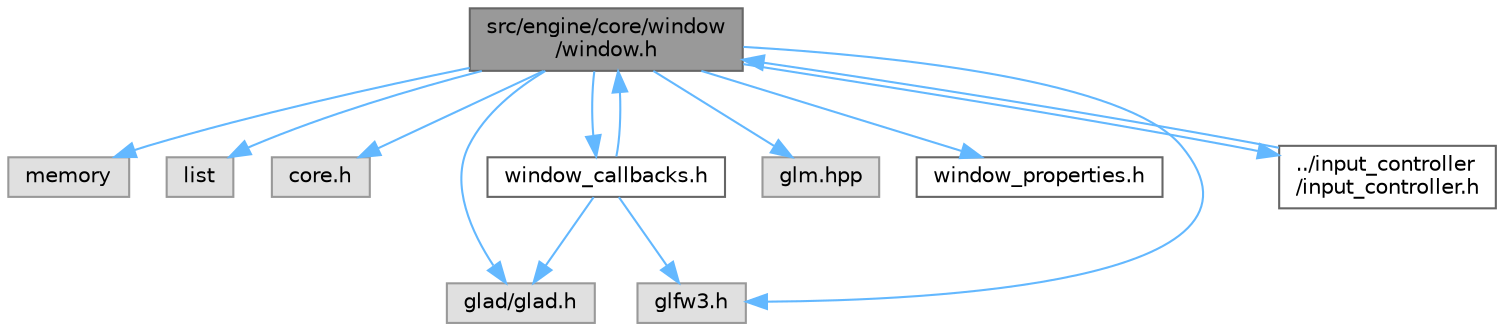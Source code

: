 digraph "src/engine/core/window/window.h"
{
 // LATEX_PDF_SIZE
  bgcolor="transparent";
  edge [fontname=Helvetica,fontsize=10,labelfontname=Helvetica,labelfontsize=10];
  node [fontname=Helvetica,fontsize=10,shape=box,height=0.2,width=0.4];
  Node1 [label="src/engine/core/window\l/window.h",height=0.2,width=0.4,color="gray40", fillcolor="grey60", style="filled", fontcolor="black",tooltip=" "];
  Node1 -> Node2 [color="steelblue1",style="solid"];
  Node2 [label="memory",height=0.2,width=0.4,color="grey60", fillcolor="#E0E0E0", style="filled",tooltip=" "];
  Node1 -> Node3 [color="steelblue1",style="solid"];
  Node3 [label="list",height=0.2,width=0.4,color="grey60", fillcolor="#E0E0E0", style="filled",tooltip=" "];
  Node1 -> Node4 [color="steelblue1",style="solid"];
  Node4 [label="core.h",height=0.2,width=0.4,color="grey60", fillcolor="#E0E0E0", style="filled",tooltip=" "];
  Node1 -> Node5 [color="steelblue1",style="solid"];
  Node5 [label="glad/glad.h",height=0.2,width=0.4,color="grey60", fillcolor="#E0E0E0", style="filled",tooltip=" "];
  Node1 -> Node6 [color="steelblue1",style="solid"];
  Node6 [label="glfw3.h",height=0.2,width=0.4,color="grey60", fillcolor="#E0E0E0", style="filled",tooltip=" "];
  Node1 -> Node7 [color="steelblue1",style="solid"];
  Node7 [label="glm.hpp",height=0.2,width=0.4,color="grey60", fillcolor="#E0E0E0", style="filled",tooltip=" "];
  Node1 -> Node8 [color="steelblue1",style="solid"];
  Node8 [label="window_properties.h",height=0.2,width=0.4,color="grey40", fillcolor="white", style="filled",URL="$window__properties_8h.html",tooltip=" "];
  Node1 -> Node9 [color="steelblue1",style="solid"];
  Node9 [label="window_callbacks.h",height=0.2,width=0.4,color="grey40", fillcolor="white", style="filled",URL="$window__callbacks_8h.html",tooltip=" "];
  Node9 -> Node1 [color="steelblue1",style="solid"];
  Node9 -> Node5 [color="steelblue1",style="solid"];
  Node9 -> Node6 [color="steelblue1",style="solid"];
  Node1 -> Node10 [color="steelblue1",style="solid"];
  Node10 [label="../input_controller\l/input_controller.h",height=0.2,width=0.4,color="grey40", fillcolor="white", style="filled",URL="$input__controller_8h.html",tooltip=" "];
  Node10 -> Node1 [color="steelblue1",style="solid"];
}
